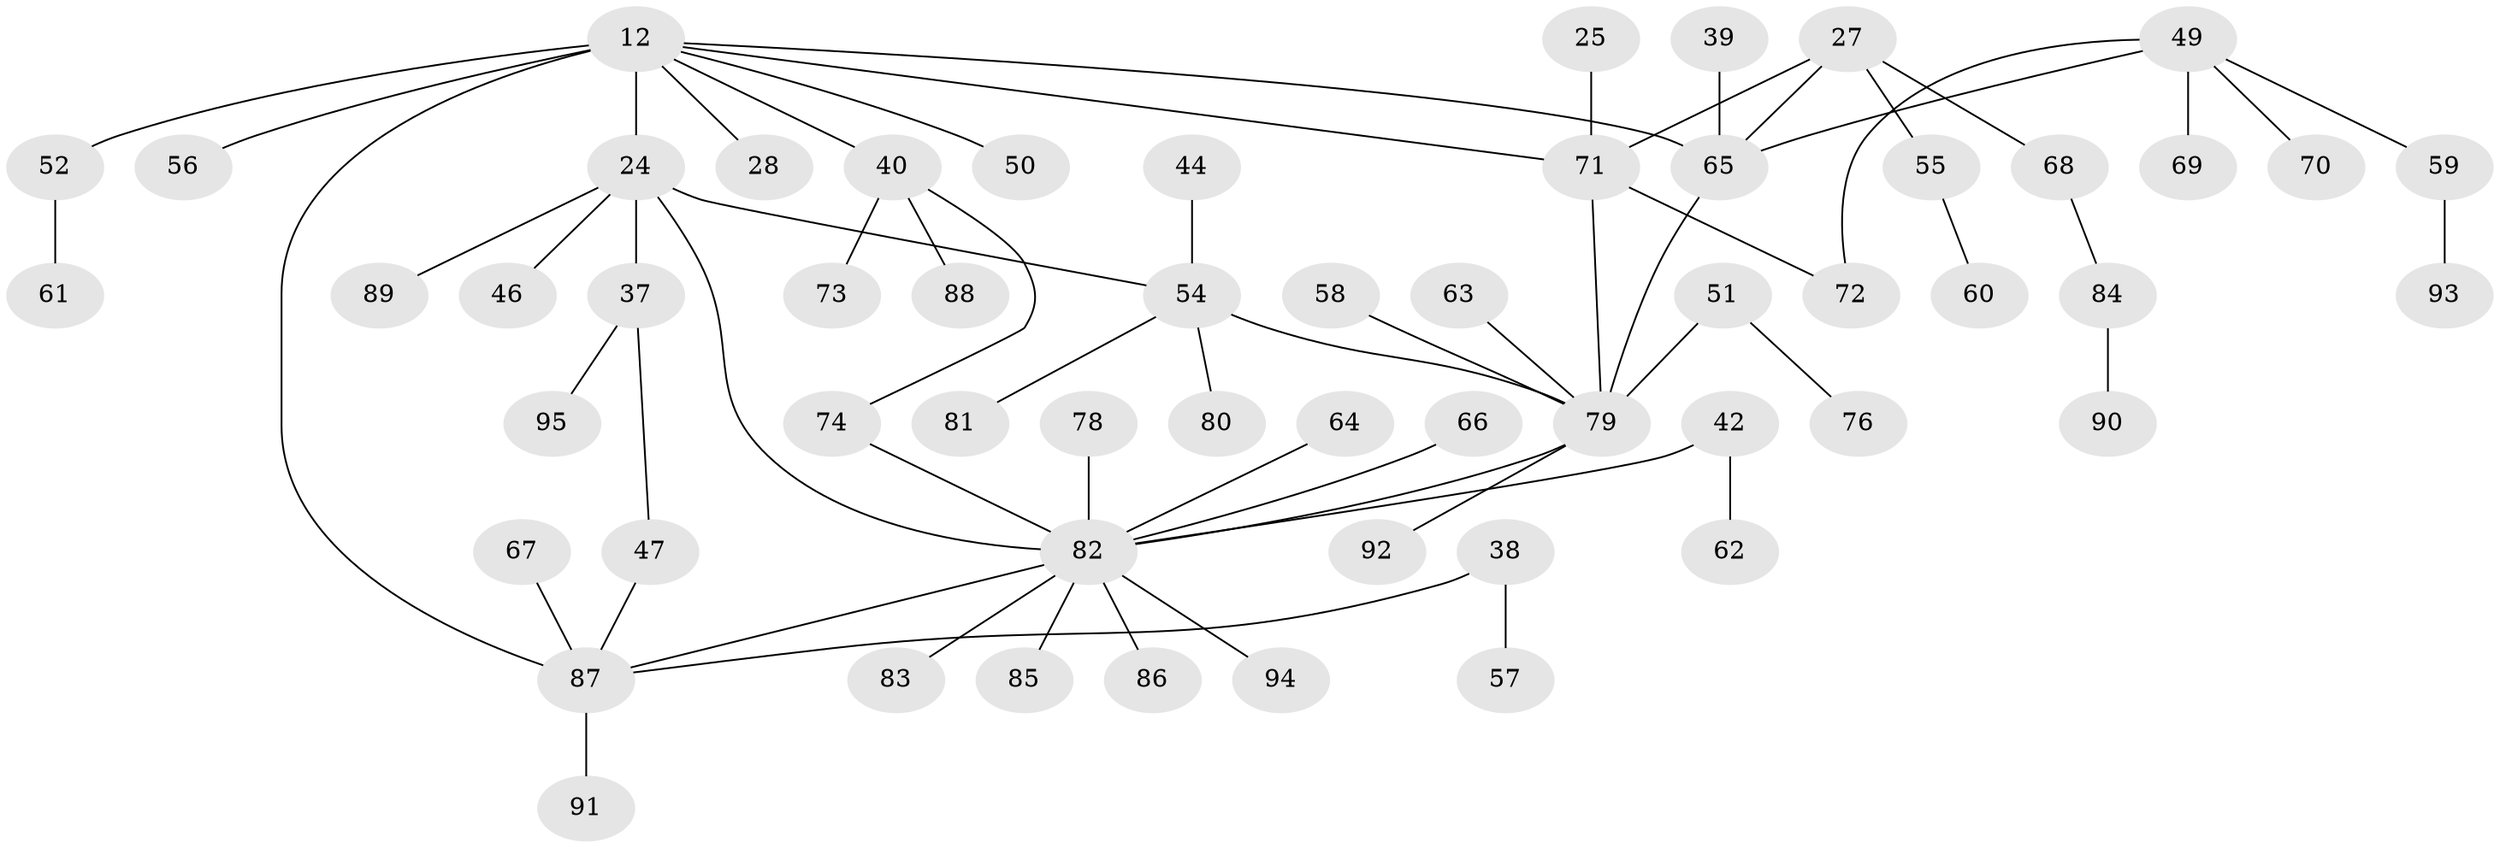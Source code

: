 // original degree distribution, {5: 0.042105263157894736, 10: 0.010526315789473684, 6: 0.031578947368421054, 4: 0.08421052631578947, 3: 0.14736842105263157, 2: 0.2631578947368421, 1: 0.42105263157894735}
// Generated by graph-tools (version 1.1) at 2025/44/03/04/25 21:44:32]
// undirected, 57 vertices, 64 edges
graph export_dot {
graph [start="1"]
  node [color=gray90,style=filled];
  12 [super="+2"];
  24 [super="+18"];
  25;
  27 [super="+4"];
  28;
  37 [super="+33"];
  38 [super="+32"];
  39;
  40;
  42;
  44;
  46;
  47;
  49 [super="+31"];
  50;
  51;
  52 [super="+17"];
  54 [super="+36+43"];
  55;
  56;
  57;
  58;
  59;
  60;
  61;
  62;
  63;
  64;
  65 [super="+6+1+7"];
  66;
  67;
  68 [super="+34"];
  69;
  70;
  71 [super="+10"];
  72;
  73;
  74;
  76;
  78;
  79 [super="+77+20"];
  80;
  81;
  82 [super="+53+75+41+45"];
  83;
  84;
  85;
  86;
  87 [super="+16+14+22"];
  88;
  89;
  90;
  91;
  92;
  93;
  94;
  95;
  12 -- 24 [weight=2];
  12 -- 40;
  12 -- 50;
  12 -- 56;
  12 -- 28;
  12 -- 65;
  12 -- 71;
  12 -- 87 [weight=2];
  12 -- 52;
  24 -- 89;
  24 -- 46;
  24 -- 54;
  24 -- 82 [weight=2];
  24 -- 37;
  25 -- 71;
  27 -- 55;
  27 -- 71 [weight=2];
  27 -- 65;
  27 -- 68;
  37 -- 95;
  37 -- 47;
  38 -- 57;
  38 -- 87;
  39 -- 65;
  40 -- 73;
  40 -- 74;
  40 -- 88;
  42 -- 62;
  42 -- 82;
  44 -- 54;
  47 -- 87;
  49 -- 69;
  49 -- 65;
  49 -- 70;
  49 -- 72;
  49 -- 59;
  51 -- 76;
  51 -- 79;
  52 -- 61;
  54 -- 80;
  54 -- 79;
  54 -- 81;
  55 -- 60;
  58 -- 79;
  59 -- 93;
  63 -- 79;
  64 -- 82;
  65 -- 79;
  66 -- 82;
  67 -- 87;
  68 -- 84;
  71 -- 72;
  71 -- 79;
  74 -- 82;
  78 -- 82;
  79 -- 82;
  79 -- 92;
  82 -- 83;
  82 -- 85;
  82 -- 86;
  82 -- 87;
  82 -- 94;
  84 -- 90;
  87 -- 91;
}
